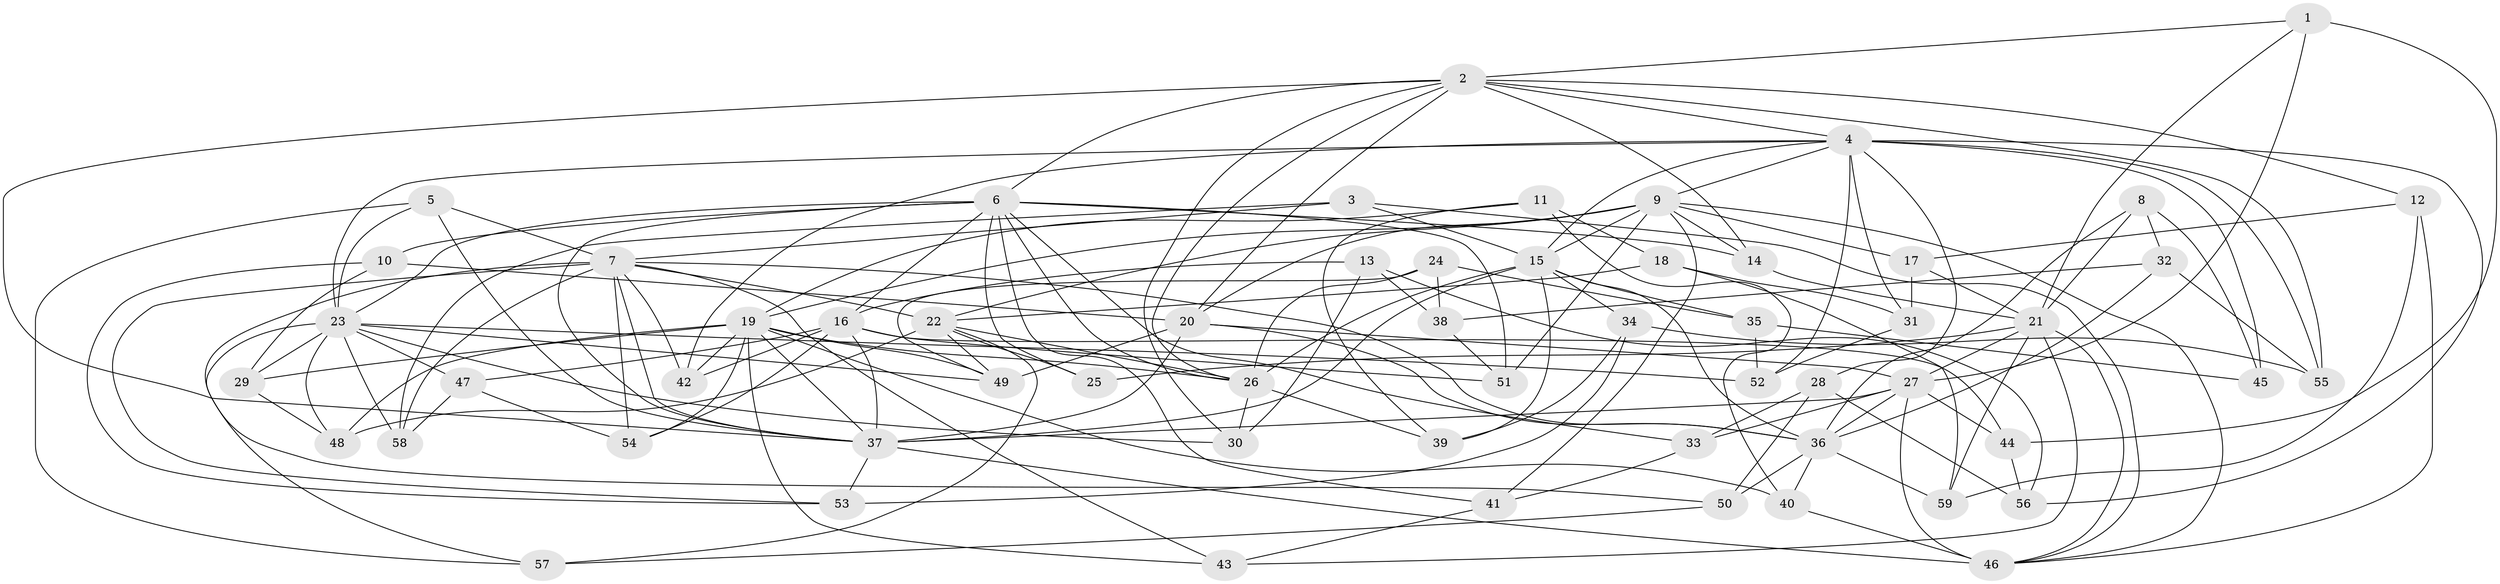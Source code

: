 // original degree distribution, {4: 1.0}
// Generated by graph-tools (version 1.1) at 2025/37/03/09/25 02:37:54]
// undirected, 59 vertices, 163 edges
graph export_dot {
graph [start="1"]
  node [color=gray90,style=filled];
  1;
  2;
  3;
  4;
  5;
  6;
  7;
  8;
  9;
  10;
  11;
  12;
  13;
  14;
  15;
  16;
  17;
  18;
  19;
  20;
  21;
  22;
  23;
  24;
  25;
  26;
  27;
  28;
  29;
  30;
  31;
  32;
  33;
  34;
  35;
  36;
  37;
  38;
  39;
  40;
  41;
  42;
  43;
  44;
  45;
  46;
  47;
  48;
  49;
  50;
  51;
  52;
  53;
  54;
  55;
  56;
  57;
  58;
  59;
  1 -- 2 [weight=1.0];
  1 -- 21 [weight=1.0];
  1 -- 27 [weight=1.0];
  1 -- 44 [weight=1.0];
  2 -- 4 [weight=1.0];
  2 -- 6 [weight=1.0];
  2 -- 12 [weight=1.0];
  2 -- 14 [weight=1.0];
  2 -- 20 [weight=1.0];
  2 -- 26 [weight=1.0];
  2 -- 30 [weight=1.0];
  2 -- 37 [weight=1.0];
  2 -- 55 [weight=1.0];
  3 -- 7 [weight=1.0];
  3 -- 15 [weight=1.0];
  3 -- 46 [weight=1.0];
  3 -- 58 [weight=1.0];
  4 -- 9 [weight=1.0];
  4 -- 15 [weight=1.0];
  4 -- 23 [weight=1.0];
  4 -- 28 [weight=1.0];
  4 -- 31 [weight=1.0];
  4 -- 42 [weight=1.0];
  4 -- 45 [weight=2.0];
  4 -- 52 [weight=1.0];
  4 -- 55 [weight=1.0];
  4 -- 56 [weight=1.0];
  5 -- 7 [weight=1.0];
  5 -- 23 [weight=1.0];
  5 -- 37 [weight=1.0];
  5 -- 57 [weight=1.0];
  6 -- 10 [weight=1.0];
  6 -- 14 [weight=1.0];
  6 -- 16 [weight=2.0];
  6 -- 23 [weight=1.0];
  6 -- 25 [weight=1.0];
  6 -- 26 [weight=1.0];
  6 -- 33 [weight=1.0];
  6 -- 37 [weight=1.0];
  6 -- 41 [weight=1.0];
  6 -- 51 [weight=1.0];
  7 -- 22 [weight=1.0];
  7 -- 36 [weight=1.0];
  7 -- 37 [weight=1.0];
  7 -- 42 [weight=1.0];
  7 -- 43 [weight=1.0];
  7 -- 50 [weight=1.0];
  7 -- 53 [weight=1.0];
  7 -- 54 [weight=2.0];
  7 -- 58 [weight=1.0];
  8 -- 21 [weight=1.0];
  8 -- 32 [weight=1.0];
  8 -- 36 [weight=1.0];
  8 -- 45 [weight=1.0];
  9 -- 14 [weight=1.0];
  9 -- 15 [weight=1.0];
  9 -- 17 [weight=1.0];
  9 -- 19 [weight=1.0];
  9 -- 20 [weight=1.0];
  9 -- 22 [weight=1.0];
  9 -- 41 [weight=1.0];
  9 -- 46 [weight=1.0];
  9 -- 51 [weight=1.0];
  10 -- 20 [weight=1.0];
  10 -- 29 [weight=1.0];
  10 -- 53 [weight=1.0];
  11 -- 18 [weight=1.0];
  11 -- 19 [weight=1.0];
  11 -- 39 [weight=1.0];
  11 -- 40 [weight=1.0];
  12 -- 17 [weight=1.0];
  12 -- 46 [weight=1.0];
  12 -- 59 [weight=1.0];
  13 -- 16 [weight=1.0];
  13 -- 30 [weight=1.0];
  13 -- 38 [weight=1.0];
  13 -- 56 [weight=1.0];
  14 -- 21 [weight=1.0];
  15 -- 26 [weight=1.0];
  15 -- 34 [weight=1.0];
  15 -- 35 [weight=1.0];
  15 -- 36 [weight=1.0];
  15 -- 37 [weight=2.0];
  15 -- 39 [weight=1.0];
  16 -- 37 [weight=1.0];
  16 -- 42 [weight=1.0];
  16 -- 44 [weight=1.0];
  16 -- 47 [weight=1.0];
  16 -- 51 [weight=1.0];
  16 -- 54 [weight=2.0];
  17 -- 21 [weight=1.0];
  17 -- 31 [weight=1.0];
  18 -- 22 [weight=1.0];
  18 -- 31 [weight=1.0];
  18 -- 59 [weight=1.0];
  19 -- 26 [weight=2.0];
  19 -- 29 [weight=1.0];
  19 -- 37 [weight=1.0];
  19 -- 40 [weight=1.0];
  19 -- 42 [weight=1.0];
  19 -- 43 [weight=1.0];
  19 -- 48 [weight=1.0];
  19 -- 49 [weight=1.0];
  19 -- 54 [weight=1.0];
  20 -- 27 [weight=1.0];
  20 -- 36 [weight=1.0];
  20 -- 37 [weight=1.0];
  20 -- 49 [weight=2.0];
  21 -- 25 [weight=2.0];
  21 -- 27 [weight=1.0];
  21 -- 43 [weight=1.0];
  21 -- 46 [weight=1.0];
  21 -- 59 [weight=1.0];
  22 -- 25 [weight=1.0];
  22 -- 26 [weight=2.0];
  22 -- 48 [weight=1.0];
  22 -- 49 [weight=2.0];
  22 -- 57 [weight=1.0];
  23 -- 29 [weight=1.0];
  23 -- 30 [weight=1.0];
  23 -- 47 [weight=1.0];
  23 -- 48 [weight=1.0];
  23 -- 49 [weight=2.0];
  23 -- 52 [weight=1.0];
  23 -- 57 [weight=1.0];
  23 -- 58 [weight=1.0];
  24 -- 26 [weight=1.0];
  24 -- 35 [weight=1.0];
  24 -- 38 [weight=1.0];
  24 -- 49 [weight=1.0];
  26 -- 30 [weight=1.0];
  26 -- 39 [weight=1.0];
  27 -- 33 [weight=1.0];
  27 -- 36 [weight=2.0];
  27 -- 37 [weight=1.0];
  27 -- 44 [weight=1.0];
  27 -- 46 [weight=2.0];
  28 -- 33 [weight=1.0];
  28 -- 50 [weight=1.0];
  28 -- 56 [weight=1.0];
  29 -- 48 [weight=1.0];
  31 -- 52 [weight=1.0];
  32 -- 36 [weight=1.0];
  32 -- 38 [weight=1.0];
  32 -- 55 [weight=1.0];
  33 -- 41 [weight=1.0];
  34 -- 39 [weight=1.0];
  34 -- 53 [weight=1.0];
  34 -- 55 [weight=1.0];
  35 -- 45 [weight=1.0];
  35 -- 52 [weight=1.0];
  36 -- 40 [weight=1.0];
  36 -- 50 [weight=1.0];
  36 -- 59 [weight=1.0];
  37 -- 46 [weight=1.0];
  37 -- 53 [weight=1.0];
  38 -- 51 [weight=1.0];
  40 -- 46 [weight=1.0];
  41 -- 43 [weight=1.0];
  44 -- 56 [weight=1.0];
  47 -- 54 [weight=1.0];
  47 -- 58 [weight=1.0];
  50 -- 57 [weight=1.0];
}
